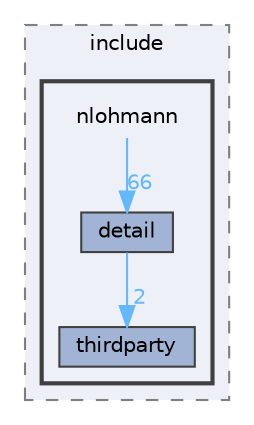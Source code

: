 digraph "C:/Dev/ezRPC/RPC/json/include/nlohmann"
{
 // LATEX_PDF_SIZE
  bgcolor="transparent";
  edge [fontname=Helvetica,fontsize=10,labelfontname=Helvetica,labelfontsize=10];
  node [fontname=Helvetica,fontsize=10,shape=box,height=0.2,width=0.4];
  compound=true
  subgraph clusterdir_ba8548a8cbf0791f22b79c3f6bb5bbcf {
    graph [ bgcolor="#edf0f7", pencolor="grey50", label="include", fontname=Helvetica,fontsize=10 style="filled,dashed", URL="dir_ba8548a8cbf0791f22b79c3f6bb5bbcf.html",tooltip=""]
  subgraph clusterdir_0b5fc2e84e65c0b1f0941301a25b403e {
    graph [ bgcolor="#edf0f7", pencolor="grey25", label="", fontname=Helvetica,fontsize=10 style="filled,bold", URL="dir_0b5fc2e84e65c0b1f0941301a25b403e.html",tooltip=""]
    dir_0b5fc2e84e65c0b1f0941301a25b403e [shape=plaintext, label="nlohmann"];
  dir_b17b09e7279a4ec5dd8644be3dd7dd0d [label="detail", fillcolor="#a2b4d6", color="grey25", style="filled", URL="dir_b17b09e7279a4ec5dd8644be3dd7dd0d.html",tooltip=""];
  dir_af7be1c3555b9c8b60acd4f53c5af8e0 [label="thirdparty", fillcolor="#a2b4d6", color="grey25", style="filled", URL="dir_af7be1c3555b9c8b60acd4f53c5af8e0.html",tooltip=""];
  }
  }
  dir_0b5fc2e84e65c0b1f0941301a25b403e->dir_b17b09e7279a4ec5dd8644be3dd7dd0d [headlabel="66", labeldistance=1.5 headhref="dir_000077_000032.html" href="dir_000077_000032.html" color="steelblue1" fontcolor="steelblue1"];
  dir_b17b09e7279a4ec5dd8644be3dd7dd0d->dir_af7be1c3555b9c8b60acd4f53c5af8e0 [headlabel="2", labeldistance=1.5 headhref="dir_000032_000108.html" href="dir_000032_000108.html" color="steelblue1" fontcolor="steelblue1"];
}
